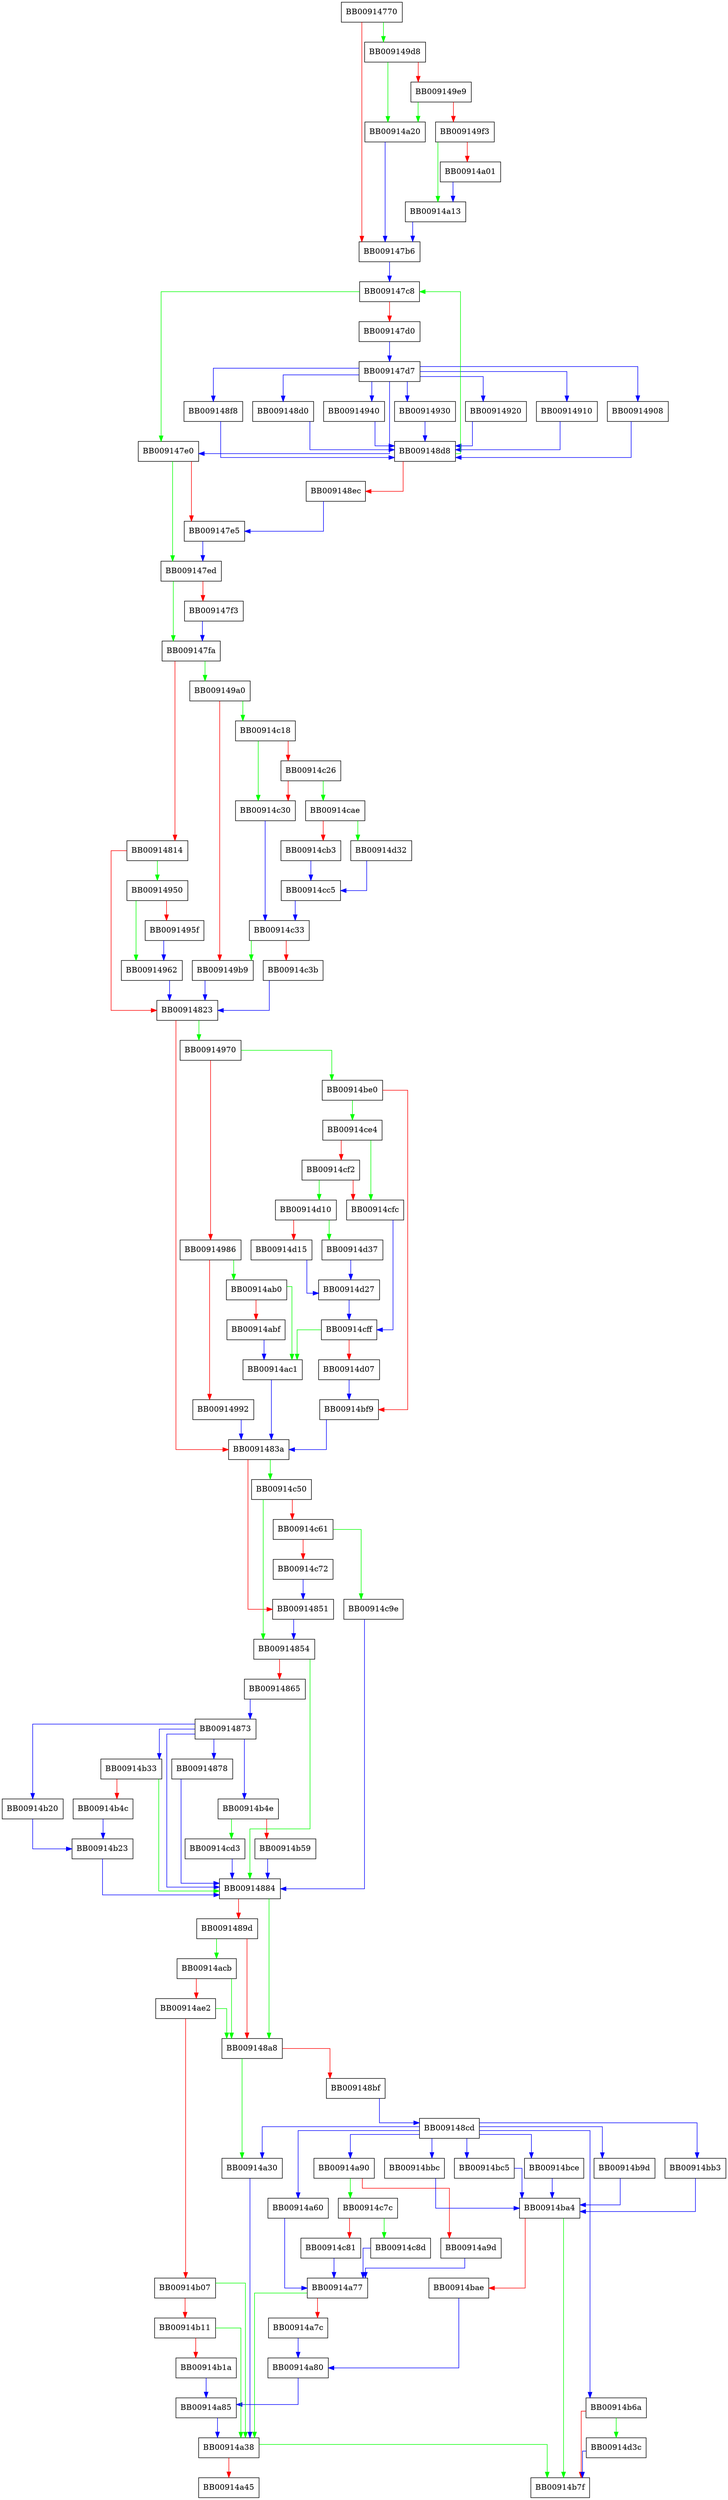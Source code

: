 digraph __parse_one_specwc {
  node [shape="box"];
  graph [splines=ortho];
  BB00914770 -> BB009149d8 [color="green"];
  BB00914770 -> BB009147b6 [color="red"];
  BB009147b6 -> BB009147c8 [color="blue"];
  BB009147c8 -> BB009147e0 [color="green"];
  BB009147c8 -> BB009147d0 [color="red"];
  BB009147d0 -> BB009147d7 [color="blue"];
  BB009147d7 -> BB00914940 [color="blue"];
  BB009147d7 -> BB009147e0 [color="blue"];
  BB009147d7 -> BB00914930 [color="blue"];
  BB009147d7 -> BB00914920 [color="blue"];
  BB009147d7 -> BB00914910 [color="blue"];
  BB009147d7 -> BB00914908 [color="blue"];
  BB009147d7 -> BB009148f8 [color="blue"];
  BB009147d7 -> BB009148d0 [color="blue"];
  BB009147e0 -> BB009147ed [color="green"];
  BB009147e0 -> BB009147e5 [color="red"];
  BB009147e5 -> BB009147ed [color="blue"];
  BB009147ed -> BB009147fa [color="green"];
  BB009147ed -> BB009147f3 [color="red"];
  BB009147f3 -> BB009147fa [color="blue"];
  BB009147fa -> BB009149a0 [color="green"];
  BB009147fa -> BB00914814 [color="red"];
  BB00914814 -> BB00914950 [color="green"];
  BB00914814 -> BB00914823 [color="red"];
  BB00914823 -> BB00914970 [color="green"];
  BB00914823 -> BB0091483a [color="red"];
  BB0091483a -> BB00914c50 [color="green"];
  BB0091483a -> BB00914851 [color="red"];
  BB00914851 -> BB00914854 [color="blue"];
  BB00914854 -> BB00914884 [color="green"];
  BB00914854 -> BB00914865 [color="red"];
  BB00914865 -> BB00914873 [color="blue"];
  BB00914873 -> BB00914b20 [color="blue"];
  BB00914873 -> BB00914884 [color="blue"];
  BB00914873 -> BB00914878 [color="blue"];
  BB00914873 -> BB00914b4e [color="blue"];
  BB00914873 -> BB00914b33 [color="blue"];
  BB00914878 -> BB00914884 [color="blue"];
  BB00914884 -> BB009148a8 [color="green"];
  BB00914884 -> BB0091489d [color="red"];
  BB0091489d -> BB00914acb [color="green"];
  BB0091489d -> BB009148a8 [color="red"];
  BB009148a8 -> BB00914a30 [color="green"];
  BB009148a8 -> BB009148bf [color="red"];
  BB009148bf -> BB009148cd [color="blue"];
  BB009148cd -> BB00914a60 [color="blue"];
  BB009148cd -> BB00914a30 [color="blue"];
  BB009148cd -> BB00914b6a [color="blue"];
  BB009148cd -> BB00914bce [color="blue"];
  BB009148cd -> BB00914a90 [color="blue"];
  BB009148cd -> BB00914b9d [color="blue"];
  BB009148cd -> BB00914bb3 [color="blue"];
  BB009148cd -> BB00914bbc [color="blue"];
  BB009148cd -> BB00914bc5 [color="blue"];
  BB009148d0 -> BB009148d8 [color="blue"];
  BB009148d8 -> BB009147c8 [color="green"];
  BB009148d8 -> BB009148ec [color="red"];
  BB009148ec -> BB009147e5 [color="blue"];
  BB009148f8 -> BB009148d8 [color="blue"];
  BB00914908 -> BB009148d8 [color="blue"];
  BB00914910 -> BB009148d8 [color="blue"];
  BB00914920 -> BB009148d8 [color="blue"];
  BB00914930 -> BB009148d8 [color="blue"];
  BB00914940 -> BB009148d8 [color="blue"];
  BB00914950 -> BB00914962 [color="green"];
  BB00914950 -> BB0091495f [color="red"];
  BB0091495f -> BB00914962 [color="blue"];
  BB00914962 -> BB00914823 [color="blue"];
  BB00914970 -> BB00914be0 [color="green"];
  BB00914970 -> BB00914986 [color="red"];
  BB00914986 -> BB00914ab0 [color="green"];
  BB00914986 -> BB00914992 [color="red"];
  BB00914992 -> BB0091483a [color="blue"];
  BB009149a0 -> BB00914c18 [color="green"];
  BB009149a0 -> BB009149b9 [color="red"];
  BB009149b9 -> BB00914823 [color="blue"];
  BB009149d8 -> BB00914a20 [color="green"];
  BB009149d8 -> BB009149e9 [color="red"];
  BB009149e9 -> BB00914a20 [color="green"];
  BB009149e9 -> BB009149f3 [color="red"];
  BB009149f3 -> BB00914a13 [color="green"];
  BB009149f3 -> BB00914a01 [color="red"];
  BB00914a01 -> BB00914a13 [color="blue"];
  BB00914a13 -> BB009147b6 [color="blue"];
  BB00914a20 -> BB009147b6 [color="blue"];
  BB00914a30 -> BB00914a38 [color="blue"];
  BB00914a38 -> BB00914b7f [color="green"];
  BB00914a38 -> BB00914a45 [color="red"];
  BB00914a60 -> BB00914a77 [color="blue"];
  BB00914a77 -> BB00914a38 [color="green"];
  BB00914a77 -> BB00914a7c [color="red"];
  BB00914a7c -> BB00914a80 [color="blue"];
  BB00914a80 -> BB00914a85 [color="blue"];
  BB00914a85 -> BB00914a38 [color="blue"];
  BB00914a90 -> BB00914c7c [color="green"];
  BB00914a90 -> BB00914a9d [color="red"];
  BB00914a9d -> BB00914a77 [color="blue"];
  BB00914ab0 -> BB00914ac1 [color="green"];
  BB00914ab0 -> BB00914abf [color="red"];
  BB00914abf -> BB00914ac1 [color="blue"];
  BB00914ac1 -> BB0091483a [color="blue"];
  BB00914acb -> BB009148a8 [color="green"];
  BB00914acb -> BB00914ae2 [color="red"];
  BB00914ae2 -> BB009148a8 [color="green"];
  BB00914ae2 -> BB00914b07 [color="red"];
  BB00914b07 -> BB00914a38 [color="green"];
  BB00914b07 -> BB00914b11 [color="red"];
  BB00914b11 -> BB00914a38 [color="green"];
  BB00914b11 -> BB00914b1a [color="red"];
  BB00914b1a -> BB00914a85 [color="blue"];
  BB00914b20 -> BB00914b23 [color="blue"];
  BB00914b23 -> BB00914884 [color="blue"];
  BB00914b33 -> BB00914884 [color="green"];
  BB00914b33 -> BB00914b4c [color="red"];
  BB00914b4c -> BB00914b23 [color="blue"];
  BB00914b4e -> BB00914cd3 [color="green"];
  BB00914b4e -> BB00914b59 [color="red"];
  BB00914b59 -> BB00914884 [color="blue"];
  BB00914b6a -> BB00914d3c [color="green"];
  BB00914b6a -> BB00914b7f [color="red"];
  BB00914b9d -> BB00914ba4 [color="blue"];
  BB00914ba4 -> BB00914b7f [color="green"];
  BB00914ba4 -> BB00914bae [color="red"];
  BB00914bae -> BB00914a80 [color="blue"];
  BB00914bb3 -> BB00914ba4 [color="blue"];
  BB00914bbc -> BB00914ba4 [color="blue"];
  BB00914bc5 -> BB00914ba4 [color="blue"];
  BB00914bce -> BB00914ba4 [color="blue"];
  BB00914be0 -> BB00914ce4 [color="green"];
  BB00914be0 -> BB00914bf9 [color="red"];
  BB00914bf9 -> BB0091483a [color="blue"];
  BB00914c18 -> BB00914c30 [color="green"];
  BB00914c18 -> BB00914c26 [color="red"];
  BB00914c26 -> BB00914cae [color="green"];
  BB00914c26 -> BB00914c30 [color="red"];
  BB00914c30 -> BB00914c33 [color="blue"];
  BB00914c33 -> BB009149b9 [color="green"];
  BB00914c33 -> BB00914c3b [color="red"];
  BB00914c3b -> BB00914823 [color="blue"];
  BB00914c50 -> BB00914854 [color="green"];
  BB00914c50 -> BB00914c61 [color="red"];
  BB00914c61 -> BB00914c9e [color="green"];
  BB00914c61 -> BB00914c72 [color="red"];
  BB00914c72 -> BB00914851 [color="blue"];
  BB00914c7c -> BB00914c8d [color="green"];
  BB00914c7c -> BB00914c81 [color="red"];
  BB00914c81 -> BB00914a77 [color="blue"];
  BB00914c8d -> BB00914a77 [color="blue"];
  BB00914c9e -> BB00914884 [color="blue"];
  BB00914cae -> BB00914d32 [color="green"];
  BB00914cae -> BB00914cb3 [color="red"];
  BB00914cb3 -> BB00914cc5 [color="blue"];
  BB00914cc5 -> BB00914c33 [color="blue"];
  BB00914cd3 -> BB00914884 [color="blue"];
  BB00914ce4 -> BB00914cfc [color="green"];
  BB00914ce4 -> BB00914cf2 [color="red"];
  BB00914cf2 -> BB00914d10 [color="green"];
  BB00914cf2 -> BB00914cfc [color="red"];
  BB00914cfc -> BB00914cff [color="blue"];
  BB00914cff -> BB00914ac1 [color="green"];
  BB00914cff -> BB00914d07 [color="red"];
  BB00914d07 -> BB00914bf9 [color="blue"];
  BB00914d10 -> BB00914d37 [color="green"];
  BB00914d10 -> BB00914d15 [color="red"];
  BB00914d15 -> BB00914d27 [color="blue"];
  BB00914d27 -> BB00914cff [color="blue"];
  BB00914d32 -> BB00914cc5 [color="blue"];
  BB00914d37 -> BB00914d27 [color="blue"];
  BB00914d3c -> BB00914b7f [color="blue"];
}